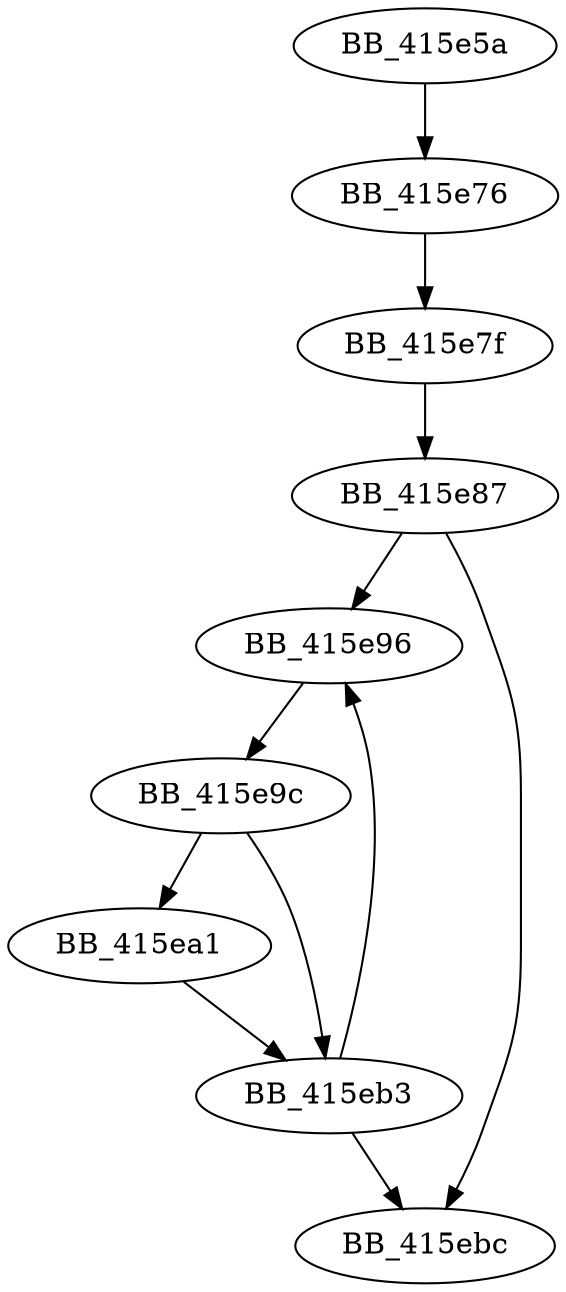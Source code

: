 DiGraph __Getcvt{
BB_415e5a->BB_415e76
BB_415e76->BB_415e7f
BB_415e7f->BB_415e87
BB_415e87->BB_415e96
BB_415e87->BB_415ebc
BB_415e96->BB_415e9c
BB_415e9c->BB_415ea1
BB_415e9c->BB_415eb3
BB_415ea1->BB_415eb3
BB_415eb3->BB_415e96
BB_415eb3->BB_415ebc
}
